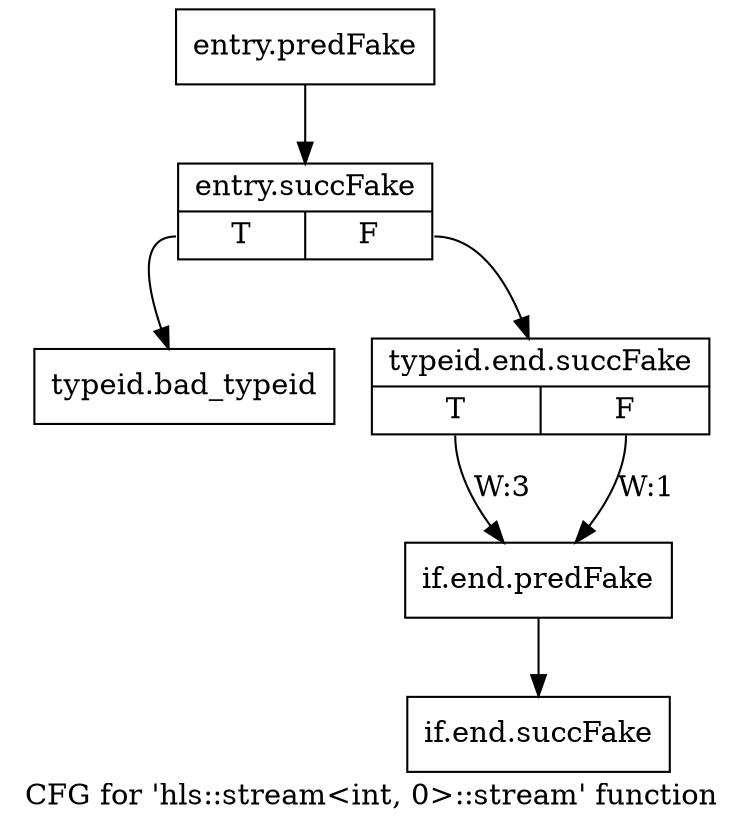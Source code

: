 digraph "CFG for 'hls::stream\<int, 0\>::stream' function" {
	label="CFG for 'hls::stream\<int, 0\>::stream' function";

	Node0x4944e40 [shape=record,filename="",linenumber="",label="{entry.predFake}"];
	Node0x4944e40 -> Node0x47723d0[ callList="" memoryops="" filename="/proj/xbuilds/2019.2_0801_1/installs/lin64/Scout/HEAD/include/hls_stream.h"];
	Node0x47723d0 [shape=record,filename="/proj/xbuilds/2019.2_0801_1/installs/lin64/Scout/HEAD/include/hls_stream.h",linenumber="72",label="{entry.succFake|{<s0>T|<s1>F}}"];
	Node0x47723d0:s0 -> Node0x4947e60;
	Node0x47723d0:s1 -> Node0x4773f50[ callList="" memoryops="" filename="/proj/xbuilds/2019.2_0801_1/installs/lin64/Scout/HEAD/include/hls_stream.h"];
	Node0x4947e60 [shape=record,filename="/proj/xbuilds/2019.2_0801_1/installs/lin64/Scout/HEAD/include/hls_stream.h",linenumber="72",label="{typeid.bad_typeid}"];
	Node0x4773f50 [shape=record,filename="/proj/xbuilds/2019.2_0801_1/installs/lin64/Scout/HEAD/include/hls_stream.h",linenumber="73",label="{typeid.end.succFake|{<s0>T|<s1>F}}"];
	Node0x4773f50:s0 -> Node0x494a8d0[label="W:3" callList="" memoryops="" filename="/proj/xbuilds/2019.2_0801_1/installs/lin64/Scout/HEAD/include/hls_stream.h"];
	Node0x4773f50:s1 -> Node0x494a8d0[label="W:1" callList="" memoryops="" filename="/proj/xbuilds/2019.2_0801_1/installs/lin64/Scout/HEAD/include/hls_stream.h"];
	Node0x494a8d0 [shape=record,filename="/proj/xbuilds/2019.2_0801_1/installs/lin64/Scout/HEAD/include/hls_stream.h",linenumber="84",label="{if.end.predFake}"];
	Node0x494a8d0 -> Node0x4774e90[ callList="" memoryops="" filename="/proj/xbuilds/2019.2_0801_1/installs/lin64/Scout/HEAD/include/hls_stream.h"];
	Node0x4774e90 [shape=record,filename="/proj/xbuilds/2019.2_0801_1/installs/lin64/Scout/HEAD/include/hls_stream.h",linenumber="86",label="{if.end.succFake}"];
}
